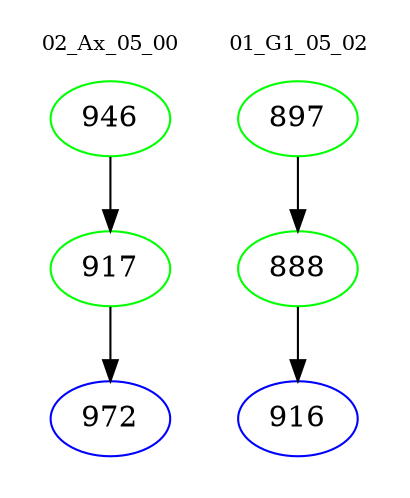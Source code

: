 digraph{
subgraph cluster_0 {
color = white
label = "02_Ax_05_00";
fontsize=10;
T0_946 [label="946", color="green"]
T0_946 -> T0_917 [color="black"]
T0_917 [label="917", color="green"]
T0_917 -> T0_972 [color="black"]
T0_972 [label="972", color="blue"]
}
subgraph cluster_1 {
color = white
label = "01_G1_05_02";
fontsize=10;
T1_897 [label="897", color="green"]
T1_897 -> T1_888 [color="black"]
T1_888 [label="888", color="green"]
T1_888 -> T1_916 [color="black"]
T1_916 [label="916", color="blue"]
}
}
